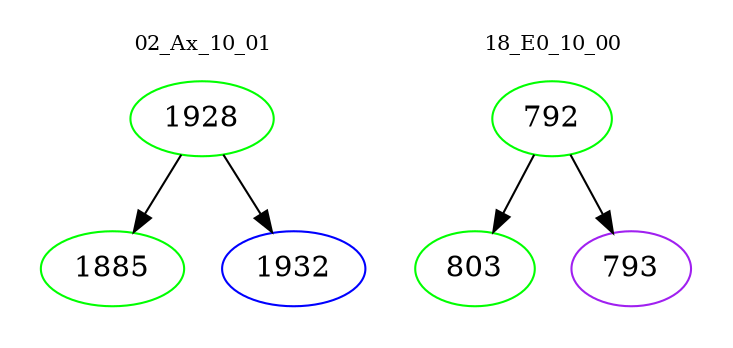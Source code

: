 digraph{
subgraph cluster_0 {
color = white
label = "02_Ax_10_01";
fontsize=10;
T0_1928 [label="1928", color="green"]
T0_1928 -> T0_1885 [color="black"]
T0_1885 [label="1885", color="green"]
T0_1928 -> T0_1932 [color="black"]
T0_1932 [label="1932", color="blue"]
}
subgraph cluster_1 {
color = white
label = "18_E0_10_00";
fontsize=10;
T1_792 [label="792", color="green"]
T1_792 -> T1_803 [color="black"]
T1_803 [label="803", color="green"]
T1_792 -> T1_793 [color="black"]
T1_793 [label="793", color="purple"]
}
}
